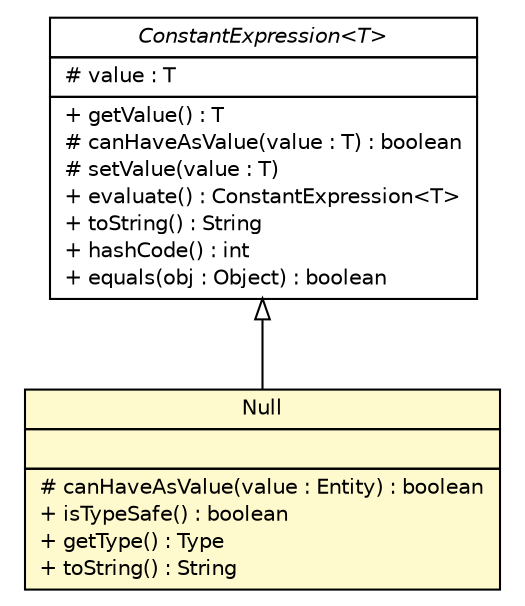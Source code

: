 #!/usr/local/bin/dot
#
# Class diagram 
# Generated by UMLGraph version R5_6 (http://www.umlgraph.org/)
#

digraph G {
	edge [fontname="Helvetica",fontsize=10,labelfontname="Helvetica",labelfontsize=10];
	node [fontname="Helvetica",fontsize=10,shape=plaintext];
	nodesep=0.25;
	ranksep=0.5;
	// model.programs.parsing.language.expression.constant.ConstantExpression<T>
	c13092 [label=<<table title="model.programs.parsing.language.expression.constant.ConstantExpression" border="0" cellborder="1" cellspacing="0" cellpadding="2" port="p" href="./ConstantExpression.html">
		<tr><td><table border="0" cellspacing="0" cellpadding="1">
<tr><td align="center" balign="center"><font face="Helvetica-Oblique"> ConstantExpression&lt;T&gt; </font></td></tr>
		</table></td></tr>
		<tr><td><table border="0" cellspacing="0" cellpadding="1">
<tr><td align="left" balign="left"> # value : T </td></tr>
		</table></td></tr>
		<tr><td><table border="0" cellspacing="0" cellpadding="1">
<tr><td align="left" balign="left"> + getValue() : T </td></tr>
<tr><td align="left" balign="left"> # canHaveAsValue(value : T) : boolean </td></tr>
<tr><td align="left" balign="left"> # setValue(value : T) </td></tr>
<tr><td align="left" balign="left"> + evaluate() : ConstantExpression&lt;T&gt; </td></tr>
<tr><td align="left" balign="left"> + toString() : String </td></tr>
<tr><td align="left" balign="left"> + hashCode() : int </td></tr>
<tr><td align="left" balign="left"> + equals(obj : Object) : boolean </td></tr>
		</table></td></tr>
		</table>>, URL="./ConstantExpression.html", fontname="Helvetica", fontcolor="black", fontsize=10.0];
	// model.programs.parsing.language.expression.constant.Null
	c13095 [label=<<table title="model.programs.parsing.language.expression.constant.Null" border="0" cellborder="1" cellspacing="0" cellpadding="2" port="p" bgcolor="lemonChiffon" href="./Null.html">
		<tr><td><table border="0" cellspacing="0" cellpadding="1">
<tr><td align="center" balign="center"> Null </td></tr>
		</table></td></tr>
		<tr><td><table border="0" cellspacing="0" cellpadding="1">
<tr><td align="left" balign="left">  </td></tr>
		</table></td></tr>
		<tr><td><table border="0" cellspacing="0" cellpadding="1">
<tr><td align="left" balign="left"> # canHaveAsValue(value : Entity) : boolean </td></tr>
<tr><td align="left" balign="left"> + isTypeSafe() : boolean </td></tr>
<tr><td align="left" balign="left"> + getType() : Type </td></tr>
<tr><td align="left" balign="left"> + toString() : String </td></tr>
		</table></td></tr>
		</table>>, URL="./Null.html", fontname="Helvetica", fontcolor="black", fontsize=10.0];
	//model.programs.parsing.language.expression.constant.Null extends model.programs.parsing.language.expression.constant.ConstantExpression<world.entity.Entity>
	c13092:p -> c13095:p [dir=back,arrowtail=empty];
}

